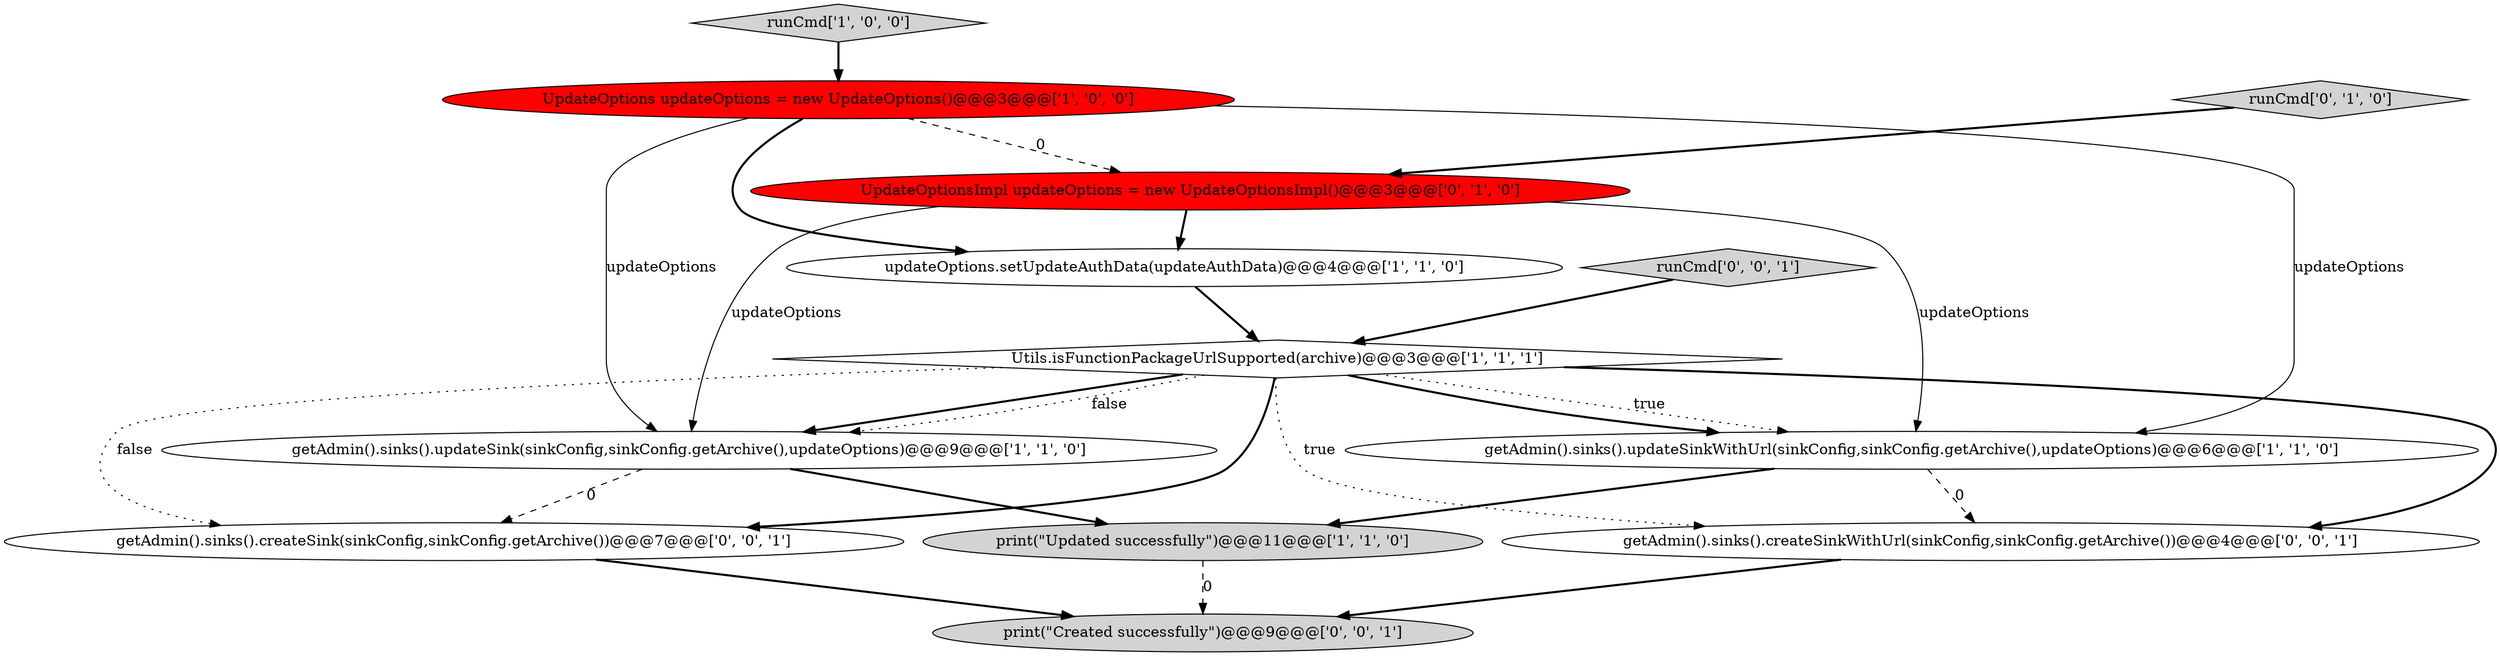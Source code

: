 digraph {
6 [style = filled, label = "getAdmin().sinks().updateSink(sinkConfig,sinkConfig.getArchive(),updateOptions)@@@9@@@['1', '1', '0']", fillcolor = white, shape = ellipse image = "AAA0AAABBB1BBB"];
4 [style = filled, label = "UpdateOptions updateOptions = new UpdateOptions()@@@3@@@['1', '0', '0']", fillcolor = red, shape = ellipse image = "AAA1AAABBB1BBB"];
10 [style = filled, label = "getAdmin().sinks().createSink(sinkConfig,sinkConfig.getArchive())@@@7@@@['0', '0', '1']", fillcolor = white, shape = ellipse image = "AAA0AAABBB3BBB"];
11 [style = filled, label = "print(\"Created successfully\")@@@9@@@['0', '0', '1']", fillcolor = lightgray, shape = ellipse image = "AAA0AAABBB3BBB"];
0 [style = filled, label = "print(\"Updated successfully\")@@@11@@@['1', '1', '0']", fillcolor = lightgray, shape = ellipse image = "AAA0AAABBB1BBB"];
1 [style = filled, label = "updateOptions.setUpdateAuthData(updateAuthData)@@@4@@@['1', '1', '0']", fillcolor = white, shape = ellipse image = "AAA0AAABBB1BBB"];
8 [style = filled, label = "UpdateOptionsImpl updateOptions = new UpdateOptionsImpl()@@@3@@@['0', '1', '0']", fillcolor = red, shape = ellipse image = "AAA1AAABBB2BBB"];
9 [style = filled, label = "runCmd['0', '0', '1']", fillcolor = lightgray, shape = diamond image = "AAA0AAABBB3BBB"];
12 [style = filled, label = "getAdmin().sinks().createSinkWithUrl(sinkConfig,sinkConfig.getArchive())@@@4@@@['0', '0', '1']", fillcolor = white, shape = ellipse image = "AAA0AAABBB3BBB"];
7 [style = filled, label = "runCmd['0', '1', '0']", fillcolor = lightgray, shape = diamond image = "AAA0AAABBB2BBB"];
5 [style = filled, label = "runCmd['1', '0', '0']", fillcolor = lightgray, shape = diamond image = "AAA0AAABBB1BBB"];
3 [style = filled, label = "getAdmin().sinks().updateSinkWithUrl(sinkConfig,sinkConfig.getArchive(),updateOptions)@@@6@@@['1', '1', '0']", fillcolor = white, shape = ellipse image = "AAA0AAABBB1BBB"];
2 [style = filled, label = "Utils.isFunctionPackageUrlSupported(archive)@@@3@@@['1', '1', '1']", fillcolor = white, shape = diamond image = "AAA0AAABBB1BBB"];
2->3 [style = dotted, label="true"];
8->3 [style = solid, label="updateOptions"];
9->2 [style = bold, label=""];
2->6 [style = bold, label=""];
2->3 [style = bold, label=""];
12->11 [style = bold, label=""];
4->6 [style = solid, label="updateOptions"];
4->3 [style = solid, label="updateOptions"];
0->11 [style = dashed, label="0"];
6->0 [style = bold, label=""];
2->10 [style = dotted, label="false"];
7->8 [style = bold, label=""];
2->10 [style = bold, label=""];
3->0 [style = bold, label=""];
2->12 [style = bold, label=""];
6->10 [style = dashed, label="0"];
8->6 [style = solid, label="updateOptions"];
8->1 [style = bold, label=""];
3->12 [style = dashed, label="0"];
5->4 [style = bold, label=""];
4->8 [style = dashed, label="0"];
2->12 [style = dotted, label="true"];
2->6 [style = dotted, label="false"];
1->2 [style = bold, label=""];
4->1 [style = bold, label=""];
10->11 [style = bold, label=""];
}
